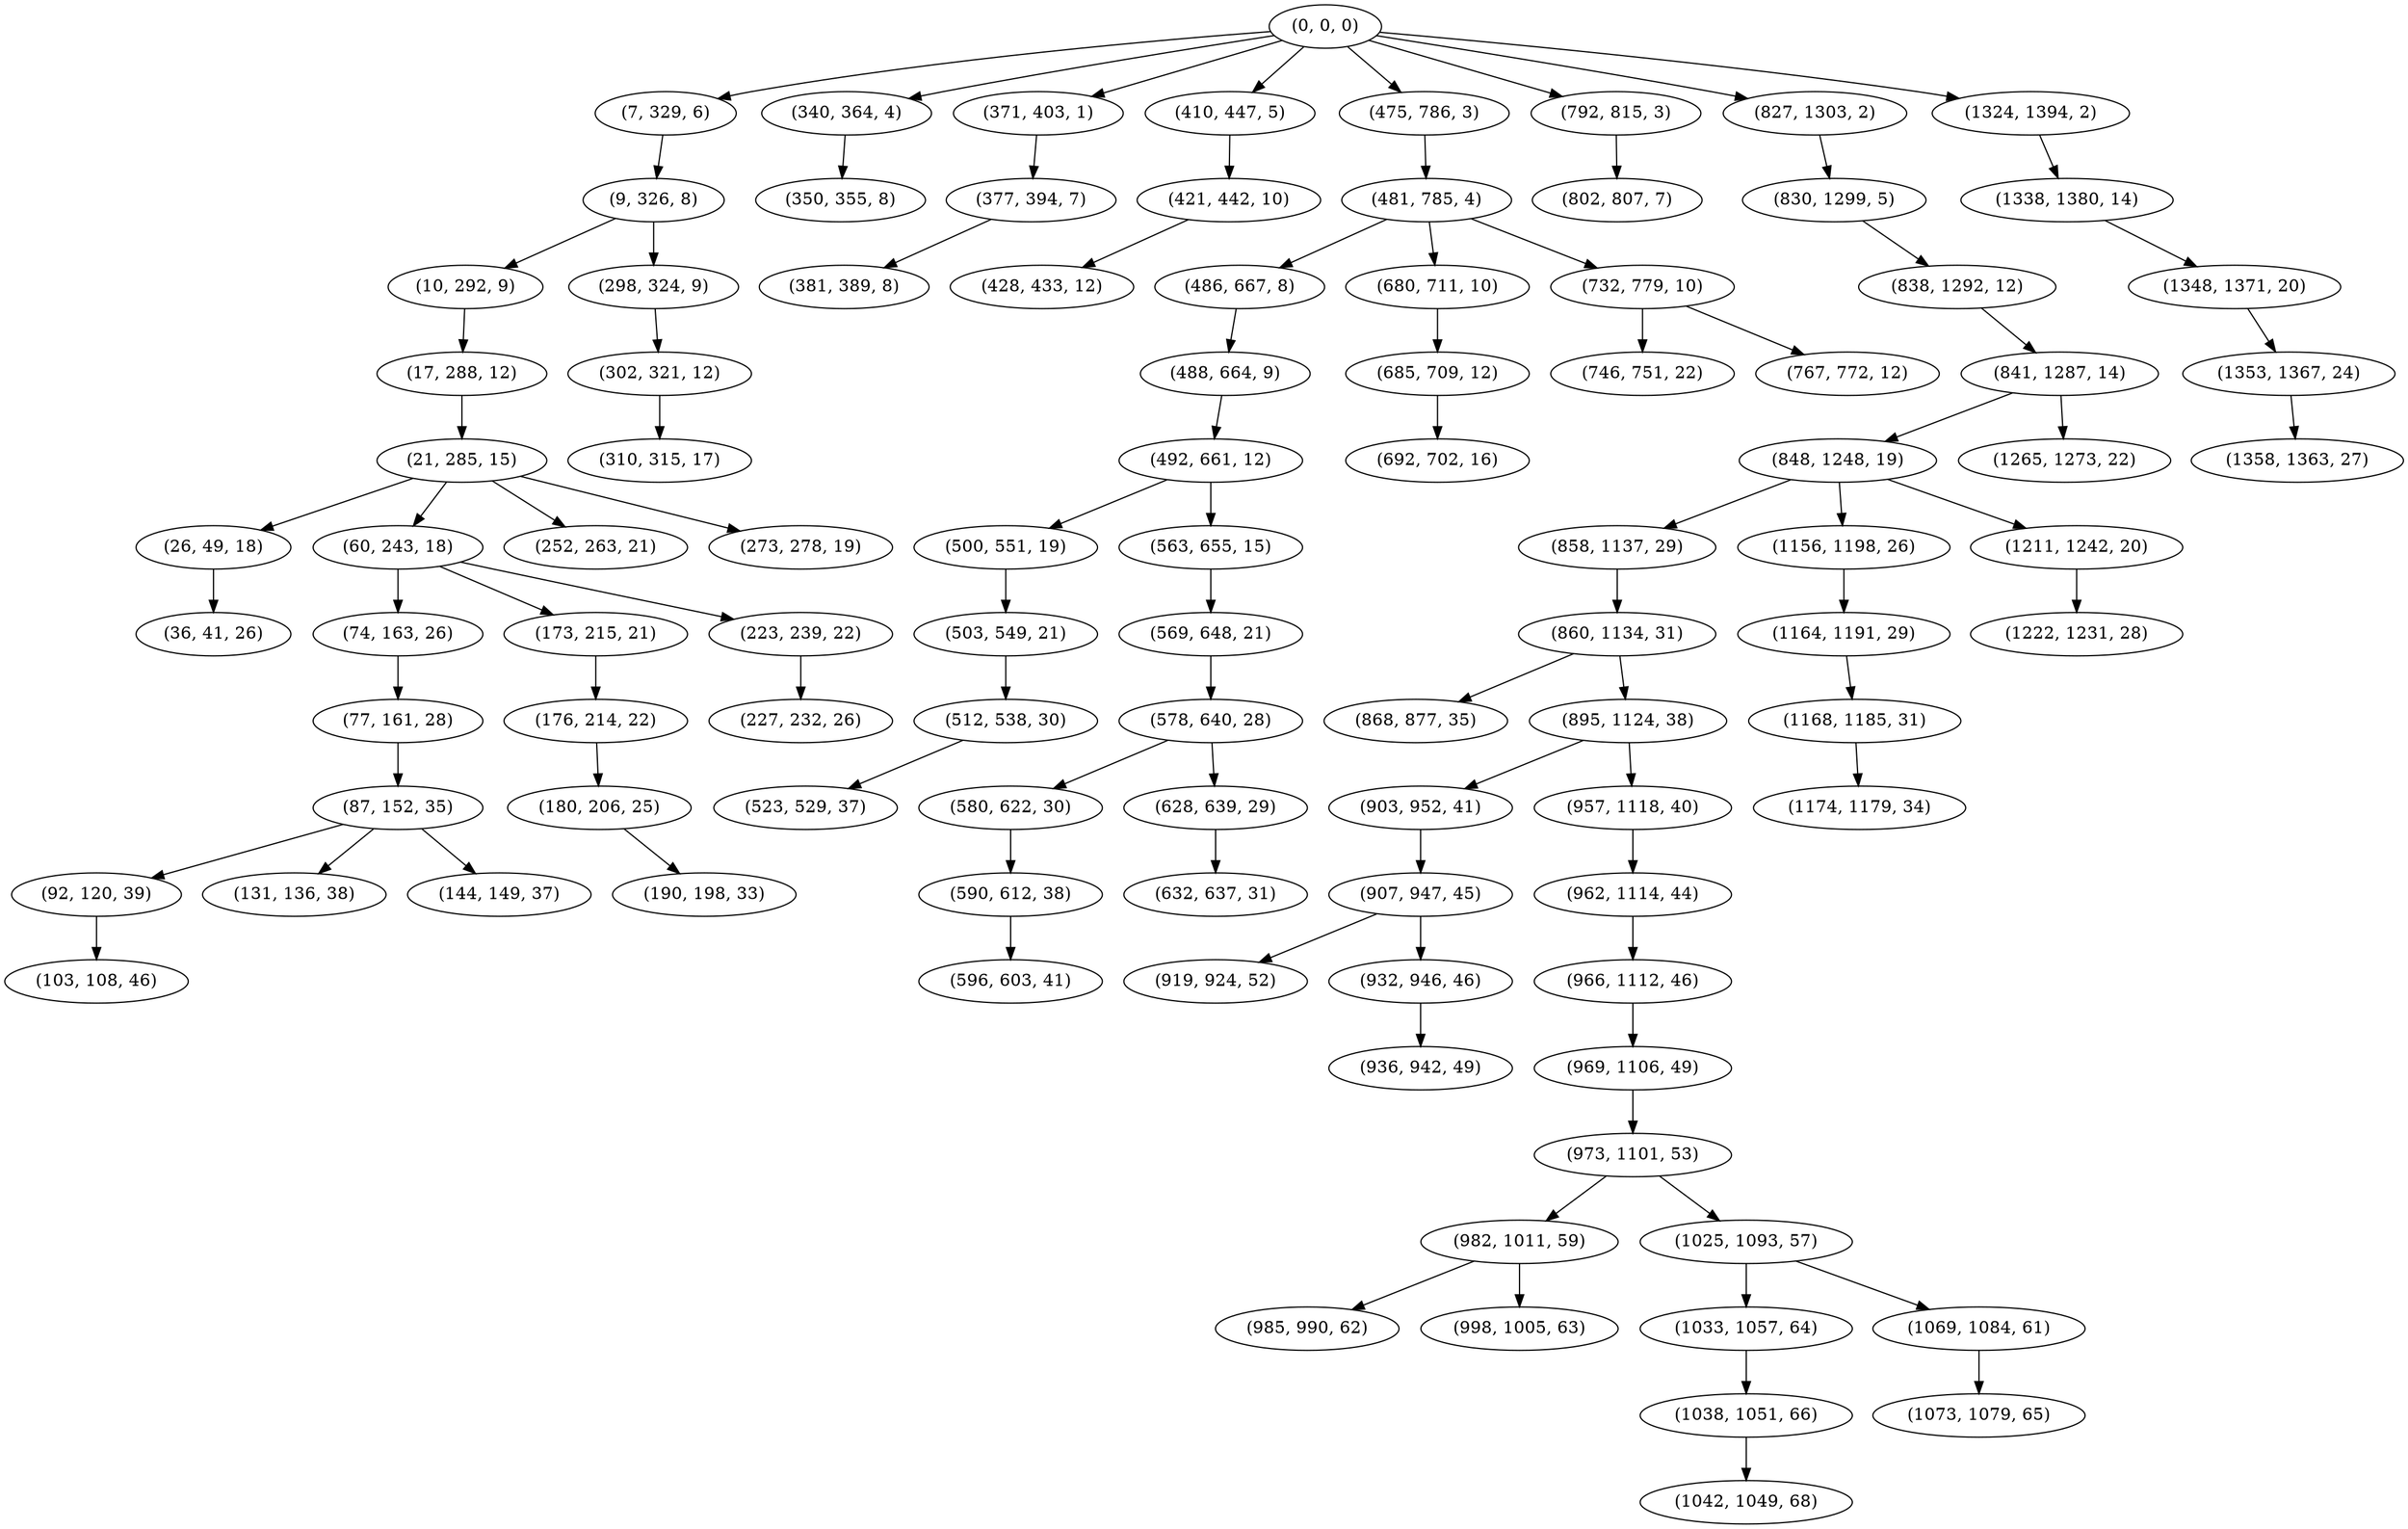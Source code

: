 digraph tree {
    "(0, 0, 0)";
    "(7, 329, 6)";
    "(9, 326, 8)";
    "(10, 292, 9)";
    "(17, 288, 12)";
    "(21, 285, 15)";
    "(26, 49, 18)";
    "(36, 41, 26)";
    "(60, 243, 18)";
    "(74, 163, 26)";
    "(77, 161, 28)";
    "(87, 152, 35)";
    "(92, 120, 39)";
    "(103, 108, 46)";
    "(131, 136, 38)";
    "(144, 149, 37)";
    "(173, 215, 21)";
    "(176, 214, 22)";
    "(180, 206, 25)";
    "(190, 198, 33)";
    "(223, 239, 22)";
    "(227, 232, 26)";
    "(252, 263, 21)";
    "(273, 278, 19)";
    "(298, 324, 9)";
    "(302, 321, 12)";
    "(310, 315, 17)";
    "(340, 364, 4)";
    "(350, 355, 8)";
    "(371, 403, 1)";
    "(377, 394, 7)";
    "(381, 389, 8)";
    "(410, 447, 5)";
    "(421, 442, 10)";
    "(428, 433, 12)";
    "(475, 786, 3)";
    "(481, 785, 4)";
    "(486, 667, 8)";
    "(488, 664, 9)";
    "(492, 661, 12)";
    "(500, 551, 19)";
    "(503, 549, 21)";
    "(512, 538, 30)";
    "(523, 529, 37)";
    "(563, 655, 15)";
    "(569, 648, 21)";
    "(578, 640, 28)";
    "(580, 622, 30)";
    "(590, 612, 38)";
    "(596, 603, 41)";
    "(628, 639, 29)";
    "(632, 637, 31)";
    "(680, 711, 10)";
    "(685, 709, 12)";
    "(692, 702, 16)";
    "(732, 779, 10)";
    "(746, 751, 22)";
    "(767, 772, 12)";
    "(792, 815, 3)";
    "(802, 807, 7)";
    "(827, 1303, 2)";
    "(830, 1299, 5)";
    "(838, 1292, 12)";
    "(841, 1287, 14)";
    "(848, 1248, 19)";
    "(858, 1137, 29)";
    "(860, 1134, 31)";
    "(868, 877, 35)";
    "(895, 1124, 38)";
    "(903, 952, 41)";
    "(907, 947, 45)";
    "(919, 924, 52)";
    "(932, 946, 46)";
    "(936, 942, 49)";
    "(957, 1118, 40)";
    "(962, 1114, 44)";
    "(966, 1112, 46)";
    "(969, 1106, 49)";
    "(973, 1101, 53)";
    "(982, 1011, 59)";
    "(985, 990, 62)";
    "(998, 1005, 63)";
    "(1025, 1093, 57)";
    "(1033, 1057, 64)";
    "(1038, 1051, 66)";
    "(1042, 1049, 68)";
    "(1069, 1084, 61)";
    "(1073, 1079, 65)";
    "(1156, 1198, 26)";
    "(1164, 1191, 29)";
    "(1168, 1185, 31)";
    "(1174, 1179, 34)";
    "(1211, 1242, 20)";
    "(1222, 1231, 28)";
    "(1265, 1273, 22)";
    "(1324, 1394, 2)";
    "(1338, 1380, 14)";
    "(1348, 1371, 20)";
    "(1353, 1367, 24)";
    "(1358, 1363, 27)";
    "(0, 0, 0)" -> "(7, 329, 6)";
    "(0, 0, 0)" -> "(340, 364, 4)";
    "(0, 0, 0)" -> "(371, 403, 1)";
    "(0, 0, 0)" -> "(410, 447, 5)";
    "(0, 0, 0)" -> "(475, 786, 3)";
    "(0, 0, 0)" -> "(792, 815, 3)";
    "(0, 0, 0)" -> "(827, 1303, 2)";
    "(0, 0, 0)" -> "(1324, 1394, 2)";
    "(7, 329, 6)" -> "(9, 326, 8)";
    "(9, 326, 8)" -> "(10, 292, 9)";
    "(9, 326, 8)" -> "(298, 324, 9)";
    "(10, 292, 9)" -> "(17, 288, 12)";
    "(17, 288, 12)" -> "(21, 285, 15)";
    "(21, 285, 15)" -> "(26, 49, 18)";
    "(21, 285, 15)" -> "(60, 243, 18)";
    "(21, 285, 15)" -> "(252, 263, 21)";
    "(21, 285, 15)" -> "(273, 278, 19)";
    "(26, 49, 18)" -> "(36, 41, 26)";
    "(60, 243, 18)" -> "(74, 163, 26)";
    "(60, 243, 18)" -> "(173, 215, 21)";
    "(60, 243, 18)" -> "(223, 239, 22)";
    "(74, 163, 26)" -> "(77, 161, 28)";
    "(77, 161, 28)" -> "(87, 152, 35)";
    "(87, 152, 35)" -> "(92, 120, 39)";
    "(87, 152, 35)" -> "(131, 136, 38)";
    "(87, 152, 35)" -> "(144, 149, 37)";
    "(92, 120, 39)" -> "(103, 108, 46)";
    "(173, 215, 21)" -> "(176, 214, 22)";
    "(176, 214, 22)" -> "(180, 206, 25)";
    "(180, 206, 25)" -> "(190, 198, 33)";
    "(223, 239, 22)" -> "(227, 232, 26)";
    "(298, 324, 9)" -> "(302, 321, 12)";
    "(302, 321, 12)" -> "(310, 315, 17)";
    "(340, 364, 4)" -> "(350, 355, 8)";
    "(371, 403, 1)" -> "(377, 394, 7)";
    "(377, 394, 7)" -> "(381, 389, 8)";
    "(410, 447, 5)" -> "(421, 442, 10)";
    "(421, 442, 10)" -> "(428, 433, 12)";
    "(475, 786, 3)" -> "(481, 785, 4)";
    "(481, 785, 4)" -> "(486, 667, 8)";
    "(481, 785, 4)" -> "(680, 711, 10)";
    "(481, 785, 4)" -> "(732, 779, 10)";
    "(486, 667, 8)" -> "(488, 664, 9)";
    "(488, 664, 9)" -> "(492, 661, 12)";
    "(492, 661, 12)" -> "(500, 551, 19)";
    "(492, 661, 12)" -> "(563, 655, 15)";
    "(500, 551, 19)" -> "(503, 549, 21)";
    "(503, 549, 21)" -> "(512, 538, 30)";
    "(512, 538, 30)" -> "(523, 529, 37)";
    "(563, 655, 15)" -> "(569, 648, 21)";
    "(569, 648, 21)" -> "(578, 640, 28)";
    "(578, 640, 28)" -> "(580, 622, 30)";
    "(578, 640, 28)" -> "(628, 639, 29)";
    "(580, 622, 30)" -> "(590, 612, 38)";
    "(590, 612, 38)" -> "(596, 603, 41)";
    "(628, 639, 29)" -> "(632, 637, 31)";
    "(680, 711, 10)" -> "(685, 709, 12)";
    "(685, 709, 12)" -> "(692, 702, 16)";
    "(732, 779, 10)" -> "(746, 751, 22)";
    "(732, 779, 10)" -> "(767, 772, 12)";
    "(792, 815, 3)" -> "(802, 807, 7)";
    "(827, 1303, 2)" -> "(830, 1299, 5)";
    "(830, 1299, 5)" -> "(838, 1292, 12)";
    "(838, 1292, 12)" -> "(841, 1287, 14)";
    "(841, 1287, 14)" -> "(848, 1248, 19)";
    "(841, 1287, 14)" -> "(1265, 1273, 22)";
    "(848, 1248, 19)" -> "(858, 1137, 29)";
    "(848, 1248, 19)" -> "(1156, 1198, 26)";
    "(848, 1248, 19)" -> "(1211, 1242, 20)";
    "(858, 1137, 29)" -> "(860, 1134, 31)";
    "(860, 1134, 31)" -> "(868, 877, 35)";
    "(860, 1134, 31)" -> "(895, 1124, 38)";
    "(895, 1124, 38)" -> "(903, 952, 41)";
    "(895, 1124, 38)" -> "(957, 1118, 40)";
    "(903, 952, 41)" -> "(907, 947, 45)";
    "(907, 947, 45)" -> "(919, 924, 52)";
    "(907, 947, 45)" -> "(932, 946, 46)";
    "(932, 946, 46)" -> "(936, 942, 49)";
    "(957, 1118, 40)" -> "(962, 1114, 44)";
    "(962, 1114, 44)" -> "(966, 1112, 46)";
    "(966, 1112, 46)" -> "(969, 1106, 49)";
    "(969, 1106, 49)" -> "(973, 1101, 53)";
    "(973, 1101, 53)" -> "(982, 1011, 59)";
    "(973, 1101, 53)" -> "(1025, 1093, 57)";
    "(982, 1011, 59)" -> "(985, 990, 62)";
    "(982, 1011, 59)" -> "(998, 1005, 63)";
    "(1025, 1093, 57)" -> "(1033, 1057, 64)";
    "(1025, 1093, 57)" -> "(1069, 1084, 61)";
    "(1033, 1057, 64)" -> "(1038, 1051, 66)";
    "(1038, 1051, 66)" -> "(1042, 1049, 68)";
    "(1069, 1084, 61)" -> "(1073, 1079, 65)";
    "(1156, 1198, 26)" -> "(1164, 1191, 29)";
    "(1164, 1191, 29)" -> "(1168, 1185, 31)";
    "(1168, 1185, 31)" -> "(1174, 1179, 34)";
    "(1211, 1242, 20)" -> "(1222, 1231, 28)";
    "(1324, 1394, 2)" -> "(1338, 1380, 14)";
    "(1338, 1380, 14)" -> "(1348, 1371, 20)";
    "(1348, 1371, 20)" -> "(1353, 1367, 24)";
    "(1353, 1367, 24)" -> "(1358, 1363, 27)";
}
